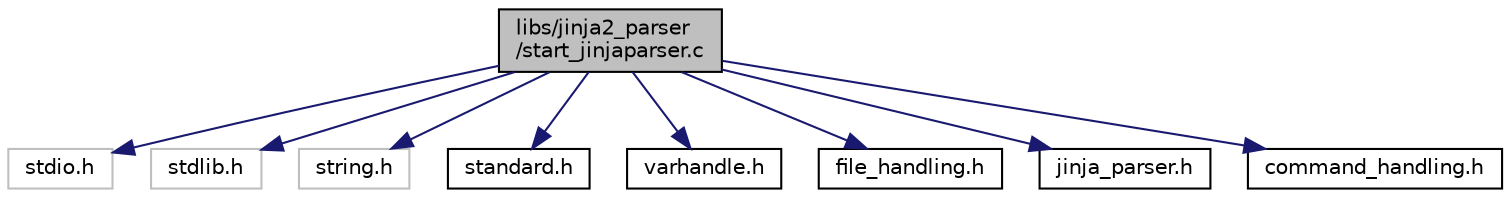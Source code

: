 digraph "libs/jinja2_parser/start_jinjaparser.c"
{
  edge [fontname="Helvetica",fontsize="10",labelfontname="Helvetica",labelfontsize="10"];
  node [fontname="Helvetica",fontsize="10",shape=record];
  Node1 [label="libs/jinja2_parser\l/start_jinjaparser.c",height=0.2,width=0.4,color="black", fillcolor="grey75", style="filled", fontcolor="black"];
  Node1 -> Node2 [color="midnightblue",fontsize="10",style="solid",fontname="Helvetica"];
  Node2 [label="stdio.h",height=0.2,width=0.4,color="grey75", fillcolor="white", style="filled"];
  Node1 -> Node3 [color="midnightblue",fontsize="10",style="solid",fontname="Helvetica"];
  Node3 [label="stdlib.h",height=0.2,width=0.4,color="grey75", fillcolor="white", style="filled"];
  Node1 -> Node4 [color="midnightblue",fontsize="10",style="solid",fontname="Helvetica"];
  Node4 [label="string.h",height=0.2,width=0.4,color="grey75", fillcolor="white", style="filled"];
  Node1 -> Node5 [color="midnightblue",fontsize="10",style="solid",fontname="Helvetica"];
  Node5 [label="standard.h",height=0.2,width=0.4,color="black", fillcolor="white", style="filled",URL="$standard_8h_source.html"];
  Node1 -> Node6 [color="midnightblue",fontsize="10",style="solid",fontname="Helvetica"];
  Node6 [label="varhandle.h",height=0.2,width=0.4,color="black", fillcolor="white", style="filled",URL="$varhandle_8h.html"];
  Node1 -> Node7 [color="midnightblue",fontsize="10",style="solid",fontname="Helvetica"];
  Node7 [label="file_handling.h",height=0.2,width=0.4,color="black", fillcolor="white", style="filled",URL="$file__handling_8h.html"];
  Node1 -> Node8 [color="midnightblue",fontsize="10",style="solid",fontname="Helvetica"];
  Node8 [label="jinja_parser.h",height=0.2,width=0.4,color="black", fillcolor="white", style="filled",URL="$jinja__parser_8h.html",tooltip="Standard Headerfile fuer den jinja parser. "];
  Node1 -> Node9 [color="midnightblue",fontsize="10",style="solid",fontname="Helvetica"];
  Node9 [label="command_handling.h",height=0.2,width=0.4,color="black", fillcolor="white", style="filled",URL="$command__handling_8h.html"];
}
